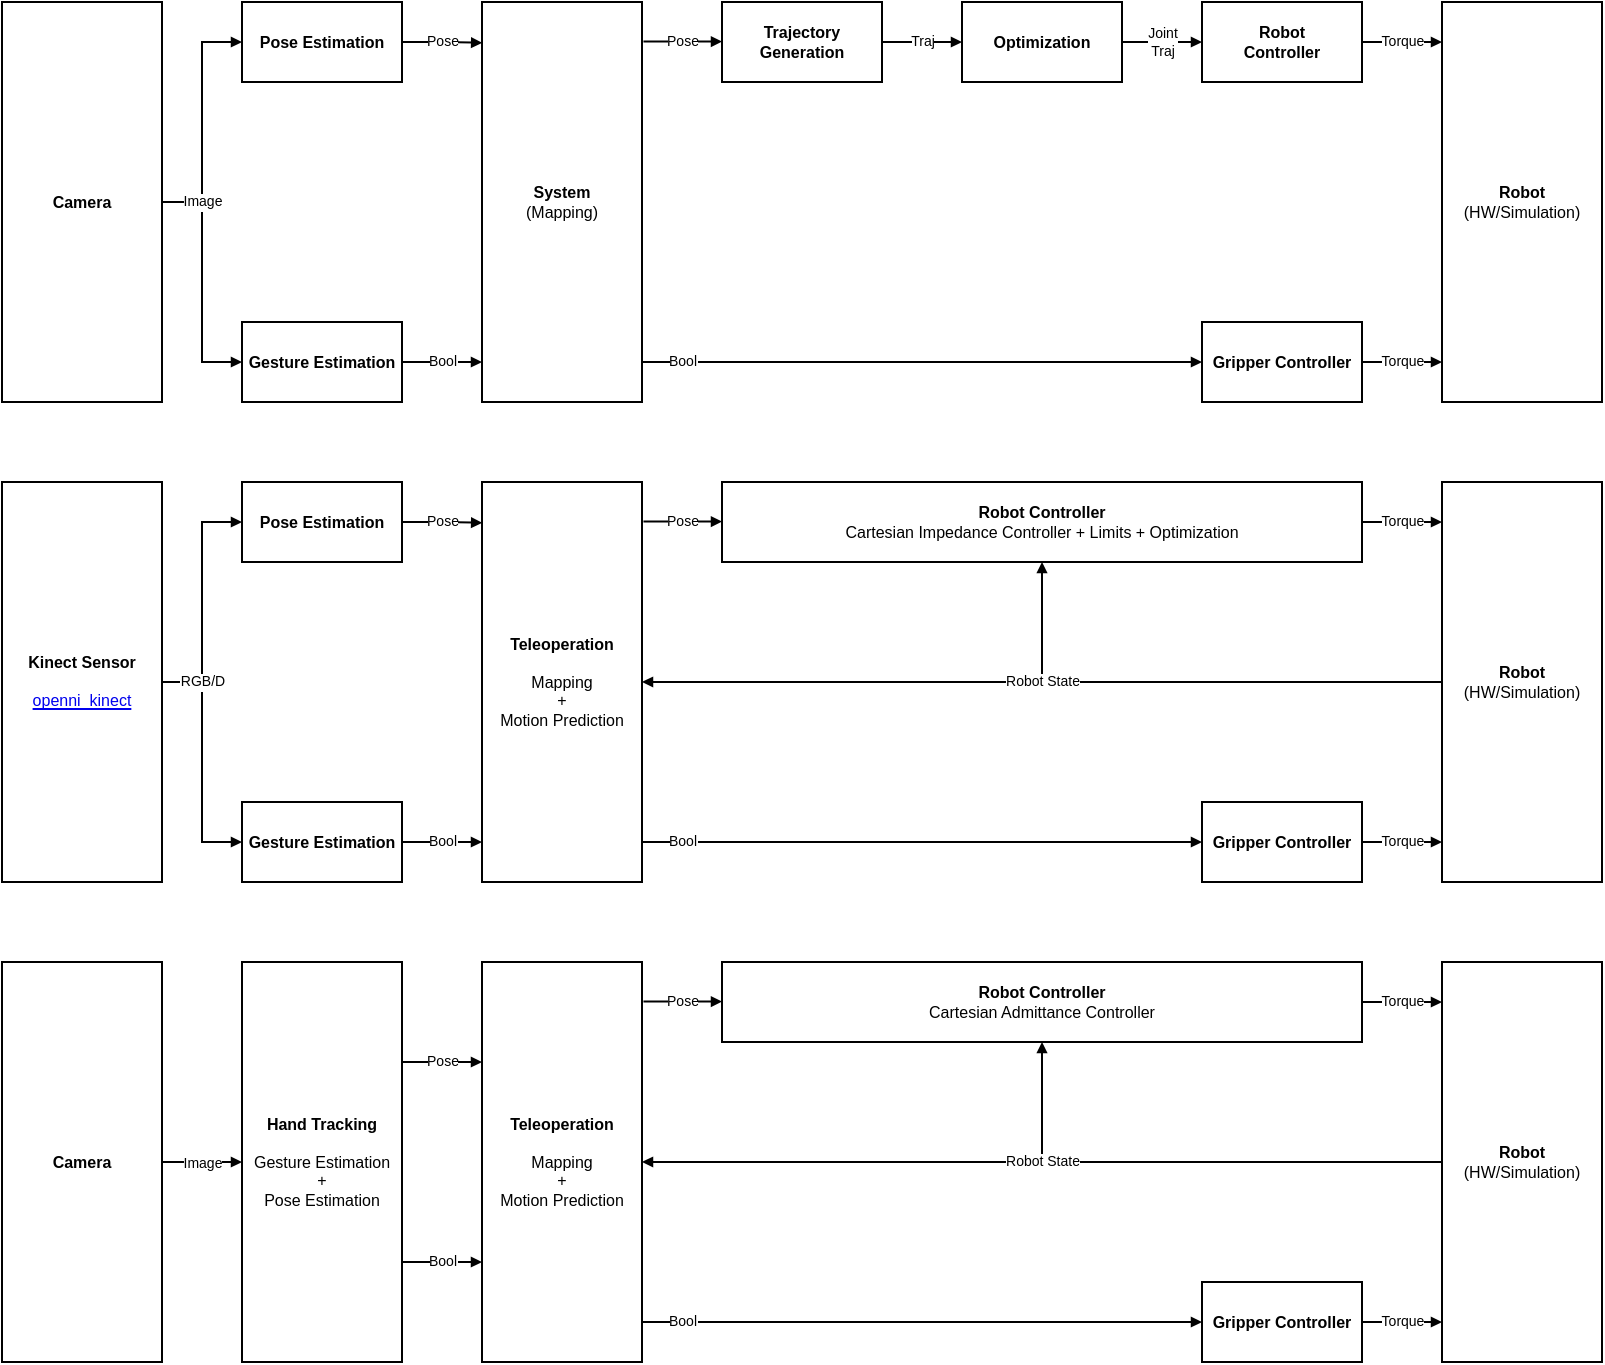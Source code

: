 <mxfile version="16.5.1" type="device"><diagram id="sIKlOXvaTd2bfkBZcvud" name="Page-1"><mxGraphModel dx="1019" dy="699" grid="1" gridSize="10" guides="1" tooltips="1" connect="1" arrows="1" fold="1" page="0" pageScale="1" pageWidth="827" pageHeight="1169" math="1" shadow="0"><root><mxCell id="0"/><mxCell id="1" parent="0"/><mxCell id="rlkqqfEPWnfX4D4rXlER-2" value="Camera" style="rounded=0;whiteSpace=wrap;html=1;fontSize=8;labelBackgroundColor=default;endArrow=block;startArrow=none;startFill=0;endFill=1;endSize=3;fontStyle=1;strokeWidth=1;" parent="1" vertex="1"><mxGeometry x="80" y="80" width="80" height="200" as="geometry"/></mxCell><mxCell id="rlkqqfEPWnfX4D4rXlER-3" value="Pose Estimation" style="rounded=0;whiteSpace=wrap;html=1;fontSize=8;labelBackgroundColor=default;endArrow=block;startArrow=none;startFill=0;endFill=1;endSize=3;fontStyle=1;strokeWidth=1;" parent="1" vertex="1"><mxGeometry x="200" y="80" width="80" height="40" as="geometry"/></mxCell><mxCell id="rlkqqfEPWnfX4D4rXlER-5" value="System&lt;br style=&quot;font-size: 8px&quot;&gt;&lt;span style=&quot;font-weight: normal&quot;&gt;(Mapping)&lt;/span&gt;" style="rounded=0;whiteSpace=wrap;html=1;fontSize=8;labelBackgroundColor=default;endArrow=block;startArrow=none;startFill=0;endFill=1;endSize=3;fontStyle=1;strokeWidth=1;" parent="1" vertex="1"><mxGeometry x="320" y="80" width="80" height="200" as="geometry"/></mxCell><mxCell id="rlkqqfEPWnfX4D4rXlER-28" value="Pose" style="edgeStyle=orthogonalEdgeStyle;rounded=0;orthogonalLoop=1;jettySize=auto;html=1;fontSize=7;startArrow=none;startFill=0;endArrow=block;endFill=1;strokeWidth=1;endSize=3;exitX=1;exitY=0.5;exitDx=0;exitDy=0;entryX=0.001;entryY=0.102;entryDx=0;entryDy=0;entryPerimeter=0;" parent="1" source="rlkqqfEPWnfX4D4rXlER-3" target="rlkqqfEPWnfX4D4rXlER-5" edge="1"><mxGeometry relative="1" as="geometry"><Array as="points"/></mxGeometry></mxCell><mxCell id="rlkqqfEPWnfX4D4rXlER-6" value="Trajectory&lt;br style=&quot;font-size: 8px;&quot;&gt;Generation" style="rounded=0;whiteSpace=wrap;html=1;fontSize=8;labelBackgroundColor=default;endArrow=block;startArrow=none;startFill=0;endFill=1;endSize=3;fontStyle=1;strokeWidth=1;" parent="1" vertex="1"><mxGeometry x="440" y="80" width="80" height="40" as="geometry"/></mxCell><mxCell id="rlkqqfEPWnfX4D4rXlER-12" value="Pose" style="edgeStyle=orthogonalEdgeStyle;rounded=0;orthogonalLoop=1;jettySize=auto;html=1;fontSize=7;endArrow=block;startArrow=none;startFill=0;endFill=1;endSize=3;entryX=0;entryY=0.5;entryDx=0;entryDy=0;exitX=1.009;exitY=0.099;exitDx=0;exitDy=0;exitPerimeter=0;spacing=2;strokeWidth=1;" parent="1" source="rlkqqfEPWnfX4D4rXlER-5" target="rlkqqfEPWnfX4D4rXlER-6" edge="1"><mxGeometry relative="1" as="geometry"><mxPoint x="320" y="100" as="sourcePoint"/><Array as="points"/></mxGeometry></mxCell><mxCell id="rlkqqfEPWnfX4D4rXlER-7" value="Optimization" style="rounded=0;whiteSpace=wrap;html=1;fontSize=8;labelBackgroundColor=default;endArrow=block;startArrow=none;startFill=0;endFill=1;endSize=3;fontStyle=1;strokeWidth=1;" parent="1" vertex="1"><mxGeometry x="560" y="80" width="80" height="40" as="geometry"/></mxCell><mxCell id="rlkqqfEPWnfX4D4rXlER-23" value="Traj" style="edgeStyle=orthogonalEdgeStyle;rounded=0;orthogonalLoop=1;jettySize=auto;html=1;fontSize=7;startArrow=none;startFill=0;endArrow=block;endFill=1;endSize=3;strokeWidth=1;" parent="1" source="rlkqqfEPWnfX4D4rXlER-6" target="rlkqqfEPWnfX4D4rXlER-7" edge="1"><mxGeometry relative="1" as="geometry"/></mxCell><mxCell id="rlkqqfEPWnfX4D4rXlER-29" value="Bool" style="edgeStyle=orthogonalEdgeStyle;rounded=0;orthogonalLoop=1;jettySize=auto;html=1;fontSize=7;startArrow=none;startFill=0;endArrow=block;endFill=1;entryX=0;entryY=0.9;entryDx=0;entryDy=0;entryPerimeter=0;endSize=3;strokeWidth=1;" parent="1" source="rlkqqfEPWnfX4D4rXlER-8" target="rlkqqfEPWnfX4D4rXlER-5" edge="1"><mxGeometry relative="1" as="geometry"/></mxCell><mxCell id="rlkqqfEPWnfX4D4rXlER-8" value="Gesture Estimation" style="rounded=0;whiteSpace=wrap;html=1;fontSize=8;labelBackgroundColor=default;endArrow=block;startArrow=none;startFill=0;endFill=1;endSize=3;fontStyle=1;strokeWidth=1;" parent="1" vertex="1"><mxGeometry x="200" y="240" width="80" height="40" as="geometry"/></mxCell><mxCell id="rlkqqfEPWnfX4D4rXlER-27" style="edgeStyle=orthogonalEdgeStyle;rounded=0;orthogonalLoop=1;jettySize=auto;html=1;entryX=0;entryY=0.5;entryDx=0;entryDy=0;fontSize=7;startArrow=none;startFill=0;endArrow=block;endFill=1;endSize=3;strokeWidth=1;" parent="1" source="rlkqqfEPWnfX4D4rXlER-2" target="rlkqqfEPWnfX4D4rXlER-8" edge="1"><mxGeometry relative="1" as="geometry"/></mxCell><mxCell id="rlkqqfEPWnfX4D4rXlER-14" value="Robot&lt;br style=&quot;font-size: 8px;&quot;&gt;Controller" style="rounded=0;whiteSpace=wrap;html=1;fontSize=8;labelBackgroundColor=default;endArrow=block;startArrow=none;startFill=0;endFill=1;endSize=3;fontStyle=1;strokeWidth=1;" parent="1" vertex="1"><mxGeometry x="680" y="80" width="80" height="40" as="geometry"/></mxCell><mxCell id="rlkqqfEPWnfX4D4rXlER-31" value="Joint&lt;br&gt;Traj" style="edgeStyle=orthogonalEdgeStyle;rounded=0;orthogonalLoop=1;jettySize=auto;html=1;fontSize=7;startArrow=none;startFill=0;endArrow=block;endFill=1;endSize=3;strokeWidth=1;labelBackgroundColor=default;" parent="1" source="rlkqqfEPWnfX4D4rXlER-7" target="rlkqqfEPWnfX4D4rXlER-14" edge="1"><mxGeometry relative="1" as="geometry"/></mxCell><mxCell id="rlkqqfEPWnfX4D4rXlER-15" value="Gripper Controller" style="rounded=0;whiteSpace=wrap;html=1;fontSize=8;labelBackgroundColor=default;endArrow=block;startArrow=none;startFill=0;endFill=1;endSize=3;fontStyle=1;strokeWidth=1;" parent="1" vertex="1"><mxGeometry x="680" y="240" width="80" height="40" as="geometry"/></mxCell><mxCell id="rlkqqfEPWnfX4D4rXlER-25" style="edgeStyle=orthogonalEdgeStyle;rounded=0;orthogonalLoop=1;jettySize=auto;html=1;entryX=0;entryY=0.5;entryDx=0;entryDy=0;fontSize=7;startArrow=none;startFill=0;endArrow=block;endFill=1;endSize=3;strokeWidth=1;spacing=2;" parent="1" source="rlkqqfEPWnfX4D4rXlER-5" target="rlkqqfEPWnfX4D4rXlER-15" edge="1"><mxGeometry relative="1" as="geometry"><Array as="points"><mxPoint x="430" y="260"/><mxPoint x="430" y="260"/></Array></mxGeometry></mxCell><mxCell id="9_P7Z_3akrhzbT0EV4F8-1" value="Bool&lt;br style=&quot;font-size: 7px;&quot;&gt;" style="edgeLabel;html=1;align=center;verticalAlign=middle;resizable=0;points=[];fontSize=7;" parent="rlkqqfEPWnfX4D4rXlER-25" vertex="1" connectable="0"><mxGeometry x="-0.063" y="1" relative="1" as="geometry"><mxPoint x="-111" y="1" as="offset"/></mxGeometry></mxCell><mxCell id="rlkqqfEPWnfX4D4rXlER-16" value="Robot&lt;br&gt;&lt;span style=&quot;font-weight: normal&quot;&gt;(HW/Simulation)&lt;/span&gt;" style="rounded=0;whiteSpace=wrap;html=1;fontSize=8;labelBackgroundColor=default;endArrow=block;startArrow=none;startFill=0;endFill=1;endSize=3;fontStyle=1;strokeWidth=1;" parent="1" vertex="1"><mxGeometry x="800" y="80" width="80" height="200" as="geometry"/></mxCell><mxCell id="rlkqqfEPWnfX4D4rXlER-17" value="Torque" style="edgeStyle=orthogonalEdgeStyle;rounded=0;orthogonalLoop=1;jettySize=auto;html=1;fontSize=7;endArrow=block;startArrow=none;startFill=0;endFill=1;endSize=3;entryX=0;entryY=0.1;entryDx=0;entryDy=0;entryPerimeter=0;strokeWidth=1;" parent="1" source="rlkqqfEPWnfX4D4rXlER-14" target="rlkqqfEPWnfX4D4rXlER-16" edge="1"><mxGeometry relative="1" as="geometry"><mxPoint x="790" y="100" as="targetPoint"/></mxGeometry></mxCell><mxCell id="rlkqqfEPWnfX4D4rXlER-18" value="Torque" style="edgeStyle=orthogonalEdgeStyle;rounded=0;orthogonalLoop=1;jettySize=auto;html=1;fontSize=7;endArrow=block;startArrow=none;startFill=0;endFill=1;endSize=3;strokeWidth=1;" parent="1" source="rlkqqfEPWnfX4D4rXlER-15" target="rlkqqfEPWnfX4D4rXlER-16" edge="1"><mxGeometry relative="1" as="geometry"><Array as="points"><mxPoint x="790" y="260"/><mxPoint x="790" y="260"/></Array></mxGeometry></mxCell><mxCell id="rlkqqfEPWnfX4D4rXlER-4" value="Image" style="edgeStyle=orthogonalEdgeStyle;rounded=0;orthogonalLoop=1;jettySize=auto;html=1;fontSize=7;exitX=1;exitY=0.5;exitDx=0;exitDy=0;endArrow=block;startArrow=none;startFill=0;endFill=1;endSize=3;strokeWidth=1;" parent="1" source="rlkqqfEPWnfX4D4rXlER-2" edge="1"><mxGeometry x="-0.666" relative="1" as="geometry"><mxPoint x="200" y="100" as="targetPoint"/><Array as="points"><mxPoint x="180" y="180"/><mxPoint x="180" y="100"/></Array><mxPoint as="offset"/></mxGeometry></mxCell><mxCell id="Evp4Yc5F_K5RJVZXhbJY-1" value="Kinect Sensor&lt;br&gt;&lt;br&gt;&lt;a class=&quot;backlink&quot; href=&quot;https://wiki.ros.org/action/fullsearch/openni_kinect?action=fullsearch&amp;amp;context=180&amp;amp;value=linkto%3A%22openni_kinect%22&quot; title=&quot;Click to do a full-text search for this title&quot; style=&quot;font-weight: normal&quot;&gt;openni_kinect&lt;/a&gt;" style="rounded=0;whiteSpace=wrap;html=1;fontSize=8;labelBackgroundColor=default;endArrow=block;startArrow=none;startFill=0;endFill=1;endSize=3;fontStyle=1;strokeWidth=1;" parent="1" vertex="1"><mxGeometry x="80" y="320" width="80" height="200" as="geometry"/></mxCell><mxCell id="Evp4Yc5F_K5RJVZXhbJY-2" value="Pose Estimation" style="rounded=0;whiteSpace=wrap;html=1;fontSize=8;labelBackgroundColor=default;endArrow=block;startArrow=none;startFill=0;endFill=1;endSize=3;fontStyle=1;strokeWidth=1;" parent="1" vertex="1"><mxGeometry x="200" y="320" width="80" height="40" as="geometry"/></mxCell><mxCell id="Evp4Yc5F_K5RJVZXhbJY-3" value="Teleoperation&lt;br&gt;&lt;br style=&quot;font-size: 8px&quot;&gt;&lt;span style=&quot;font-weight: normal&quot;&gt;Mapping&lt;br&gt;+&lt;br&gt;Motion Prediction&lt;/span&gt;" style="rounded=0;whiteSpace=wrap;html=1;fontSize=8;labelBackgroundColor=default;endArrow=block;startArrow=none;startFill=0;endFill=1;endSize=3;fontStyle=1;strokeWidth=1;" parent="1" vertex="1"><mxGeometry x="320" y="320" width="80" height="200" as="geometry"/></mxCell><mxCell id="Evp4Yc5F_K5RJVZXhbJY-4" value="Pose" style="edgeStyle=orthogonalEdgeStyle;rounded=0;orthogonalLoop=1;jettySize=auto;html=1;fontSize=7;startArrow=none;startFill=0;endArrow=block;endFill=1;strokeWidth=1;endSize=3;exitX=1;exitY=0.5;exitDx=0;exitDy=0;entryX=0.001;entryY=0.102;entryDx=0;entryDy=0;entryPerimeter=0;" parent="1" source="Evp4Yc5F_K5RJVZXhbJY-2" target="Evp4Yc5F_K5RJVZXhbJY-3" edge="1"><mxGeometry relative="1" as="geometry"><Array as="points"/></mxGeometry></mxCell><mxCell id="Evp4Yc5F_K5RJVZXhbJY-6" value="Pose" style="edgeStyle=orthogonalEdgeStyle;rounded=0;orthogonalLoop=1;jettySize=auto;html=1;fontSize=7;endArrow=block;startArrow=none;startFill=0;endFill=1;endSize=3;entryX=0;entryY=0.5;entryDx=0;entryDy=0;exitX=1.009;exitY=0.099;exitDx=0;exitDy=0;exitPerimeter=0;spacing=2;strokeWidth=1;" parent="1" source="Evp4Yc5F_K5RJVZXhbJY-3" edge="1"><mxGeometry relative="1" as="geometry"><mxPoint x="320" y="340" as="sourcePoint"/><Array as="points"/><mxPoint x="440" y="340" as="targetPoint"/></mxGeometry></mxCell><mxCell id="Evp4Yc5F_K5RJVZXhbJY-8" value="Traj" style="edgeStyle=orthogonalEdgeStyle;rounded=0;orthogonalLoop=1;jettySize=auto;html=1;fontSize=7;startArrow=none;startFill=0;endArrow=block;endFill=1;endSize=3;strokeWidth=1;" parent="1" edge="1"><mxGeometry relative="1" as="geometry"><mxPoint x="520" y="340" as="sourcePoint"/></mxGeometry></mxCell><mxCell id="Evp4Yc5F_K5RJVZXhbJY-9" value="Bool" style="edgeStyle=orthogonalEdgeStyle;rounded=0;orthogonalLoop=1;jettySize=auto;html=1;fontSize=7;startArrow=none;startFill=0;endArrow=block;endFill=1;entryX=0;entryY=0.9;entryDx=0;entryDy=0;entryPerimeter=0;endSize=3;strokeWidth=1;" parent="1" source="Evp4Yc5F_K5RJVZXhbJY-10" target="Evp4Yc5F_K5RJVZXhbJY-3" edge="1"><mxGeometry relative="1" as="geometry"/></mxCell><mxCell id="Evp4Yc5F_K5RJVZXhbJY-10" value="Gesture Estimation" style="rounded=0;whiteSpace=wrap;html=1;fontSize=8;labelBackgroundColor=default;endArrow=block;startArrow=none;startFill=0;endFill=1;endSize=3;fontStyle=1;strokeWidth=1;" parent="1" vertex="1"><mxGeometry x="200" y="480" width="80" height="40" as="geometry"/></mxCell><mxCell id="Evp4Yc5F_K5RJVZXhbJY-11" style="edgeStyle=orthogonalEdgeStyle;rounded=0;orthogonalLoop=1;jettySize=auto;html=1;entryX=0;entryY=0.5;entryDx=0;entryDy=0;fontSize=7;startArrow=none;startFill=0;endArrow=block;endFill=1;endSize=3;strokeWidth=1;" parent="1" source="Evp4Yc5F_K5RJVZXhbJY-1" target="Evp4Yc5F_K5RJVZXhbJY-10" edge="1"><mxGeometry relative="1" as="geometry"/></mxCell><mxCell id="Evp4Yc5F_K5RJVZXhbJY-12" value="Robot Controller&lt;br&gt;&lt;span style=&quot;font-weight: normal&quot;&gt;Cartesian Impedance Controller + Limits + Optimization&lt;/span&gt;" style="rounded=0;whiteSpace=wrap;html=1;fontSize=8;labelBackgroundColor=default;endArrow=block;startArrow=none;startFill=0;endFill=1;endSize=3;fontStyle=1;strokeWidth=1;" parent="1" vertex="1"><mxGeometry x="440" y="320" width="320" height="40" as="geometry"/></mxCell><mxCell id="Evp4Yc5F_K5RJVZXhbJY-14" value="Gripper Controller" style="rounded=0;whiteSpace=wrap;html=1;fontSize=8;labelBackgroundColor=default;endArrow=block;startArrow=none;startFill=0;endFill=1;endSize=3;fontStyle=1;strokeWidth=1;" parent="1" vertex="1"><mxGeometry x="680" y="480" width="80" height="40" as="geometry"/></mxCell><mxCell id="Evp4Yc5F_K5RJVZXhbJY-15" style="edgeStyle=orthogonalEdgeStyle;rounded=0;orthogonalLoop=1;jettySize=auto;html=1;entryX=0;entryY=0.5;entryDx=0;entryDy=0;fontSize=7;startArrow=none;startFill=0;endArrow=block;endFill=1;endSize=3;strokeWidth=1;spacing=2;" parent="1" source="Evp4Yc5F_K5RJVZXhbJY-3" target="Evp4Yc5F_K5RJVZXhbJY-14" edge="1"><mxGeometry relative="1" as="geometry"><Array as="points"><mxPoint x="430" y="500"/><mxPoint x="430" y="500"/></Array></mxGeometry></mxCell><mxCell id="Evp4Yc5F_K5RJVZXhbJY-16" value="Bool&lt;br style=&quot;font-size: 7px;&quot;&gt;" style="edgeLabel;html=1;align=center;verticalAlign=middle;resizable=0;points=[];fontSize=7;" parent="Evp4Yc5F_K5RJVZXhbJY-15" vertex="1" connectable="0"><mxGeometry x="-0.063" y="1" relative="1" as="geometry"><mxPoint x="-111" y="1" as="offset"/></mxGeometry></mxCell><mxCell id="Evp4Yc5F_K5RJVZXhbJY-17" value="Robot&lt;br&gt;&lt;span style=&quot;font-weight: normal&quot;&gt;(HW/Simulation)&lt;/span&gt;" style="rounded=0;whiteSpace=wrap;html=1;fontSize=8;labelBackgroundColor=default;endArrow=block;startArrow=none;startFill=0;endFill=1;endSize=3;fontStyle=1;strokeWidth=1;" parent="1" vertex="1"><mxGeometry x="800" y="320" width="80" height="200" as="geometry"/></mxCell><mxCell id="Evp4Yc5F_K5RJVZXhbJY-18" value="Torque" style="edgeStyle=orthogonalEdgeStyle;rounded=0;orthogonalLoop=1;jettySize=auto;html=1;fontSize=7;endArrow=block;startArrow=none;startFill=0;endFill=1;endSize=3;entryX=0;entryY=0.1;entryDx=0;entryDy=0;entryPerimeter=0;strokeWidth=1;" parent="1" source="Evp4Yc5F_K5RJVZXhbJY-12" target="Evp4Yc5F_K5RJVZXhbJY-17" edge="1"><mxGeometry relative="1" as="geometry"><mxPoint x="790" y="340" as="targetPoint"/></mxGeometry></mxCell><mxCell id="Evp4Yc5F_K5RJVZXhbJY-19" value="Torque" style="edgeStyle=orthogonalEdgeStyle;rounded=0;orthogonalLoop=1;jettySize=auto;html=1;fontSize=7;endArrow=block;startArrow=none;startFill=0;endFill=1;endSize=3;strokeWidth=1;" parent="1" source="Evp4Yc5F_K5RJVZXhbJY-14" target="Evp4Yc5F_K5RJVZXhbJY-17" edge="1"><mxGeometry relative="1" as="geometry"><Array as="points"><mxPoint x="790" y="500"/><mxPoint x="790" y="500"/></Array></mxGeometry></mxCell><mxCell id="Evp4Yc5F_K5RJVZXhbJY-20" value="RGB/D" style="edgeStyle=orthogonalEdgeStyle;rounded=0;orthogonalLoop=1;jettySize=auto;html=1;fontSize=7;exitX=1;exitY=0.5;exitDx=0;exitDy=0;endArrow=block;startArrow=none;startFill=0;endFill=1;endSize=3;strokeWidth=1;" parent="1" source="Evp4Yc5F_K5RJVZXhbJY-1" edge="1"><mxGeometry x="-0.666" relative="1" as="geometry"><mxPoint x="200" y="340" as="targetPoint"/><Array as="points"><mxPoint x="180" y="420"/><mxPoint x="180" y="340"/></Array><mxPoint as="offset"/></mxGeometry></mxCell><mxCell id="k6aTM0ix0TooaFnTgYiY-5" value="" style="edgeStyle=orthogonalEdgeStyle;rounded=0;orthogonalLoop=1;jettySize=auto;html=1;fontSize=7;endArrow=block;startArrow=none;startFill=0;endFill=1;endSize=3;strokeWidth=1;exitX=0;exitY=0.5;exitDx=0;exitDy=0;entryX=0.5;entryY=1;entryDx=0;entryDy=0;" parent="1" source="Evp4Yc5F_K5RJVZXhbJY-17" target="Evp4Yc5F_K5RJVZXhbJY-12" edge="1"><mxGeometry relative="1" as="geometry"><mxPoint x="430" y="400" as="targetPoint"/><mxPoint x="690" y="400" as="sourcePoint"/></mxGeometry></mxCell><mxCell id="k6aTM0ix0TooaFnTgYiY-1" value="Robot State" style="edgeStyle=orthogonalEdgeStyle;rounded=0;orthogonalLoop=1;jettySize=auto;html=1;fontSize=7;endArrow=block;startArrow=none;startFill=0;endFill=1;endSize=3;strokeWidth=1;exitX=0;exitY=0.5;exitDx=0;exitDy=0;entryX=1;entryY=0.5;entryDx=0;entryDy=0;" parent="1" source="Evp4Yc5F_K5RJVZXhbJY-17" target="Evp4Yc5F_K5RJVZXhbJY-3" edge="1"><mxGeometry relative="1" as="geometry"><mxPoint x="430" y="400" as="targetPoint"/><mxPoint x="690" y="400" as="sourcePoint"/></mxGeometry></mxCell><mxCell id="xS_oMgfLS-TB47H291Fy-1" value="Camera" style="rounded=0;whiteSpace=wrap;html=1;fontSize=8;labelBackgroundColor=default;endArrow=block;startArrow=none;startFill=0;endFill=1;endSize=3;fontStyle=1;strokeWidth=1;" vertex="1" parent="1"><mxGeometry x="80" y="560" width="80" height="200" as="geometry"/></mxCell><mxCell id="xS_oMgfLS-TB47H291Fy-2" value="Hand Tracking&lt;br&gt;&lt;br&gt;&lt;span style=&quot;font-weight: normal&quot;&gt;Gesture Estimation&lt;br&gt;+&lt;br&gt;Pose Estimation&lt;/span&gt;" style="rounded=0;whiteSpace=wrap;html=1;fontSize=8;labelBackgroundColor=default;endArrow=block;startArrow=none;startFill=0;endFill=1;endSize=3;fontStyle=1;strokeWidth=1;" vertex="1" parent="1"><mxGeometry x="200" y="560" width="80" height="200" as="geometry"/></mxCell><mxCell id="xS_oMgfLS-TB47H291Fy-3" value="Teleoperation&lt;br&gt;&lt;br style=&quot;font-size: 8px&quot;&gt;&lt;span style=&quot;font-weight: normal&quot;&gt;Mapping&lt;br&gt;+&lt;br&gt;Motion Prediction&lt;/span&gt;" style="rounded=0;whiteSpace=wrap;html=1;fontSize=8;labelBackgroundColor=default;endArrow=block;startArrow=none;startFill=0;endFill=1;endSize=3;fontStyle=1;strokeWidth=1;" vertex="1" parent="1"><mxGeometry x="320" y="560" width="80" height="200" as="geometry"/></mxCell><mxCell id="xS_oMgfLS-TB47H291Fy-4" value="Pose" style="edgeStyle=orthogonalEdgeStyle;rounded=0;orthogonalLoop=1;jettySize=auto;html=1;fontSize=7;startArrow=none;startFill=0;endArrow=block;endFill=1;strokeWidth=1;endSize=3;exitX=1;exitY=0.25;exitDx=0;exitDy=0;entryX=0;entryY=0.25;entryDx=0;entryDy=0;" edge="1" source="xS_oMgfLS-TB47H291Fy-2" target="xS_oMgfLS-TB47H291Fy-3" parent="1"><mxGeometry relative="1" as="geometry"/></mxCell><mxCell id="xS_oMgfLS-TB47H291Fy-5" value="Pose" style="edgeStyle=orthogonalEdgeStyle;rounded=0;orthogonalLoop=1;jettySize=auto;html=1;fontSize=7;endArrow=block;startArrow=none;startFill=0;endFill=1;endSize=3;entryX=0;entryY=0.5;entryDx=0;entryDy=0;exitX=1.009;exitY=0.099;exitDx=0;exitDy=0;exitPerimeter=0;spacing=2;strokeWidth=1;" edge="1" source="xS_oMgfLS-TB47H291Fy-3" parent="1"><mxGeometry relative="1" as="geometry"><mxPoint x="320" y="580" as="sourcePoint"/><Array as="points"/><mxPoint x="440" y="580" as="targetPoint"/></mxGeometry></mxCell><mxCell id="xS_oMgfLS-TB47H291Fy-6" value="Bool" style="edgeStyle=orthogonalEdgeStyle;rounded=0;orthogonalLoop=1;jettySize=auto;html=1;fontSize=7;startArrow=none;startFill=0;endArrow=block;endFill=1;entryX=0;entryY=0.75;entryDx=0;entryDy=0;endSize=3;strokeWidth=1;exitX=1;exitY=0.75;exitDx=0;exitDy=0;" edge="1" source="xS_oMgfLS-TB47H291Fy-2" target="xS_oMgfLS-TB47H291Fy-3" parent="1"><mxGeometry relative="1" as="geometry"><mxPoint x="280" y="740" as="sourcePoint"/></mxGeometry></mxCell><mxCell id="xS_oMgfLS-TB47H291Fy-9" value="Robot Controller&lt;br&gt;&lt;span style=&quot;font-weight: normal&quot;&gt;Cartesian Admittance Controller&lt;/span&gt;" style="rounded=0;whiteSpace=wrap;html=1;fontSize=8;labelBackgroundColor=default;endArrow=block;startArrow=none;startFill=0;endFill=1;endSize=3;fontStyle=1;strokeWidth=1;" vertex="1" parent="1"><mxGeometry x="440" y="560" width="320" height="40" as="geometry"/></mxCell><mxCell id="xS_oMgfLS-TB47H291Fy-10" value="Gripper Controller" style="rounded=0;whiteSpace=wrap;html=1;fontSize=8;labelBackgroundColor=default;endArrow=block;startArrow=none;startFill=0;endFill=1;endSize=3;fontStyle=1;strokeWidth=1;" vertex="1" parent="1"><mxGeometry x="680" y="720" width="80" height="40" as="geometry"/></mxCell><mxCell id="xS_oMgfLS-TB47H291Fy-11" style="edgeStyle=orthogonalEdgeStyle;rounded=0;orthogonalLoop=1;jettySize=auto;html=1;entryX=0;entryY=0.5;entryDx=0;entryDy=0;fontSize=7;startArrow=none;startFill=0;endArrow=block;endFill=1;endSize=3;strokeWidth=1;spacing=2;" edge="1" source="xS_oMgfLS-TB47H291Fy-3" target="xS_oMgfLS-TB47H291Fy-10" parent="1"><mxGeometry relative="1" as="geometry"><Array as="points"><mxPoint x="430" y="740"/><mxPoint x="430" y="740"/></Array></mxGeometry></mxCell><mxCell id="xS_oMgfLS-TB47H291Fy-12" value="Bool&lt;br style=&quot;font-size: 7px;&quot;&gt;" style="edgeLabel;html=1;align=center;verticalAlign=middle;resizable=0;points=[];fontSize=7;" vertex="1" connectable="0" parent="xS_oMgfLS-TB47H291Fy-11"><mxGeometry x="-0.063" y="1" relative="1" as="geometry"><mxPoint x="-111" y="1" as="offset"/></mxGeometry></mxCell><mxCell id="xS_oMgfLS-TB47H291Fy-13" value="Robot&lt;br&gt;&lt;span style=&quot;font-weight: normal&quot;&gt;(HW/Simulation)&lt;/span&gt;" style="rounded=0;whiteSpace=wrap;html=1;fontSize=8;labelBackgroundColor=default;endArrow=block;startArrow=none;startFill=0;endFill=1;endSize=3;fontStyle=1;strokeWidth=1;" vertex="1" parent="1"><mxGeometry x="800" y="560" width="80" height="200" as="geometry"/></mxCell><mxCell id="xS_oMgfLS-TB47H291Fy-14" value="Torque" style="edgeStyle=orthogonalEdgeStyle;rounded=0;orthogonalLoop=1;jettySize=auto;html=1;fontSize=7;endArrow=block;startArrow=none;startFill=0;endFill=1;endSize=3;entryX=0;entryY=0.1;entryDx=0;entryDy=0;entryPerimeter=0;strokeWidth=1;" edge="1" source="xS_oMgfLS-TB47H291Fy-9" target="xS_oMgfLS-TB47H291Fy-13" parent="1"><mxGeometry relative="1" as="geometry"><mxPoint x="790" y="580" as="targetPoint"/></mxGeometry></mxCell><mxCell id="xS_oMgfLS-TB47H291Fy-15" value="Torque" style="edgeStyle=orthogonalEdgeStyle;rounded=0;orthogonalLoop=1;jettySize=auto;html=1;fontSize=7;endArrow=block;startArrow=none;startFill=0;endFill=1;endSize=3;strokeWidth=1;" edge="1" source="xS_oMgfLS-TB47H291Fy-10" target="xS_oMgfLS-TB47H291Fy-13" parent="1"><mxGeometry relative="1" as="geometry"><Array as="points"><mxPoint x="790" y="740"/><mxPoint x="790" y="740"/></Array></mxGeometry></mxCell><mxCell id="xS_oMgfLS-TB47H291Fy-16" value="Image" style="edgeStyle=orthogonalEdgeStyle;rounded=0;orthogonalLoop=1;jettySize=auto;html=1;fontSize=7;exitX=1;exitY=0.5;exitDx=0;exitDy=0;endArrow=block;startArrow=none;startFill=0;endFill=1;endSize=3;strokeWidth=1;" edge="1" source="xS_oMgfLS-TB47H291Fy-1" parent="1"><mxGeometry relative="1" as="geometry"><mxPoint x="200" y="660" as="targetPoint"/></mxGeometry></mxCell><mxCell id="xS_oMgfLS-TB47H291Fy-17" value="" style="edgeStyle=orthogonalEdgeStyle;rounded=0;orthogonalLoop=1;jettySize=auto;html=1;fontSize=7;endArrow=block;startArrow=none;startFill=0;endFill=1;endSize=3;strokeWidth=1;exitX=0;exitY=0.5;exitDx=0;exitDy=0;entryX=0.5;entryY=1;entryDx=0;entryDy=0;" edge="1" source="xS_oMgfLS-TB47H291Fy-13" target="xS_oMgfLS-TB47H291Fy-9" parent="1"><mxGeometry relative="1" as="geometry"><mxPoint x="430" y="640" as="targetPoint"/><mxPoint x="690" y="640" as="sourcePoint"/></mxGeometry></mxCell><mxCell id="xS_oMgfLS-TB47H291Fy-18" value="Robot State" style="edgeStyle=orthogonalEdgeStyle;rounded=0;orthogonalLoop=1;jettySize=auto;html=1;fontSize=7;endArrow=block;startArrow=none;startFill=0;endFill=1;endSize=3;strokeWidth=1;exitX=0;exitY=0.5;exitDx=0;exitDy=0;entryX=1;entryY=0.5;entryDx=0;entryDy=0;" edge="1" source="xS_oMgfLS-TB47H291Fy-13" target="xS_oMgfLS-TB47H291Fy-3" parent="1"><mxGeometry relative="1" as="geometry"><mxPoint x="430" y="640" as="targetPoint"/><mxPoint x="690" y="640" as="sourcePoint"/></mxGeometry></mxCell></root></mxGraphModel></diagram></mxfile>